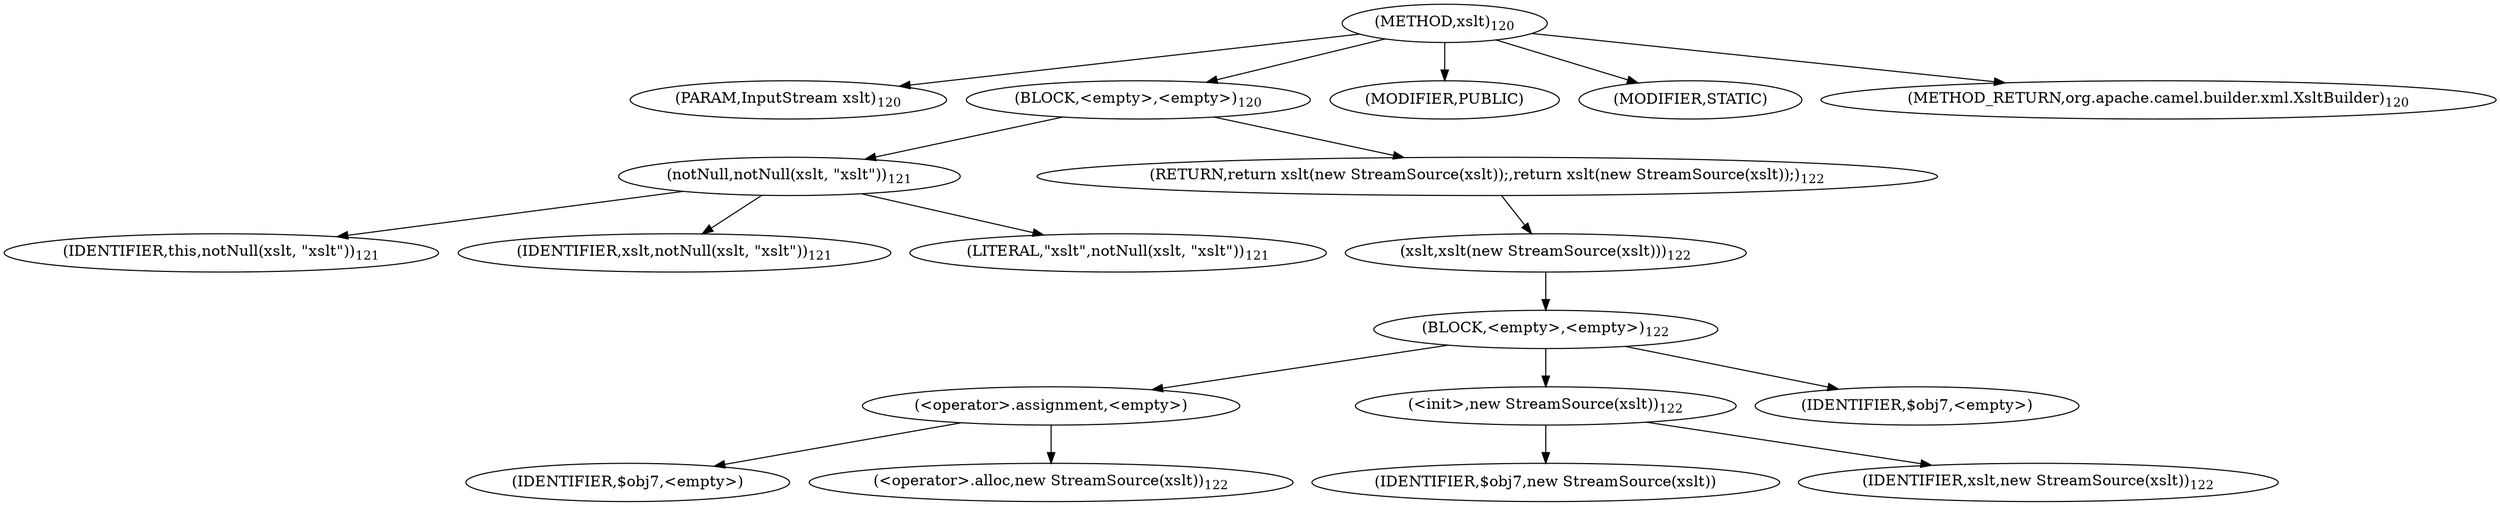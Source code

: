digraph "xslt" {  
"294" [label = <(METHOD,xslt)<SUB>120</SUB>> ]
"295" [label = <(PARAM,InputStream xslt)<SUB>120</SUB>> ]
"296" [label = <(BLOCK,&lt;empty&gt;,&lt;empty&gt;)<SUB>120</SUB>> ]
"297" [label = <(notNull,notNull(xslt, &quot;xslt&quot;))<SUB>121</SUB>> ]
"298" [label = <(IDENTIFIER,this,notNull(xslt, &quot;xslt&quot;))<SUB>121</SUB>> ]
"299" [label = <(IDENTIFIER,xslt,notNull(xslt, &quot;xslt&quot;))<SUB>121</SUB>> ]
"300" [label = <(LITERAL,&quot;xslt&quot;,notNull(xslt, &quot;xslt&quot;))<SUB>121</SUB>> ]
"301" [label = <(RETURN,return xslt(new StreamSource(xslt));,return xslt(new StreamSource(xslt));)<SUB>122</SUB>> ]
"302" [label = <(xslt,xslt(new StreamSource(xslt)))<SUB>122</SUB>> ]
"303" [label = <(BLOCK,&lt;empty&gt;,&lt;empty&gt;)<SUB>122</SUB>> ]
"304" [label = <(&lt;operator&gt;.assignment,&lt;empty&gt;)> ]
"305" [label = <(IDENTIFIER,$obj7,&lt;empty&gt;)> ]
"306" [label = <(&lt;operator&gt;.alloc,new StreamSource(xslt))<SUB>122</SUB>> ]
"307" [label = <(&lt;init&gt;,new StreamSource(xslt))<SUB>122</SUB>> ]
"308" [label = <(IDENTIFIER,$obj7,new StreamSource(xslt))> ]
"309" [label = <(IDENTIFIER,xslt,new StreamSource(xslt))<SUB>122</SUB>> ]
"310" [label = <(IDENTIFIER,$obj7,&lt;empty&gt;)> ]
"311" [label = <(MODIFIER,PUBLIC)> ]
"312" [label = <(MODIFIER,STATIC)> ]
"313" [label = <(METHOD_RETURN,org.apache.camel.builder.xml.XsltBuilder)<SUB>120</SUB>> ]
  "294" -> "295" 
  "294" -> "296" 
  "294" -> "311" 
  "294" -> "312" 
  "294" -> "313" 
  "296" -> "297" 
  "296" -> "301" 
  "297" -> "298" 
  "297" -> "299" 
  "297" -> "300" 
  "301" -> "302" 
  "302" -> "303" 
  "303" -> "304" 
  "303" -> "307" 
  "303" -> "310" 
  "304" -> "305" 
  "304" -> "306" 
  "307" -> "308" 
  "307" -> "309" 
}
